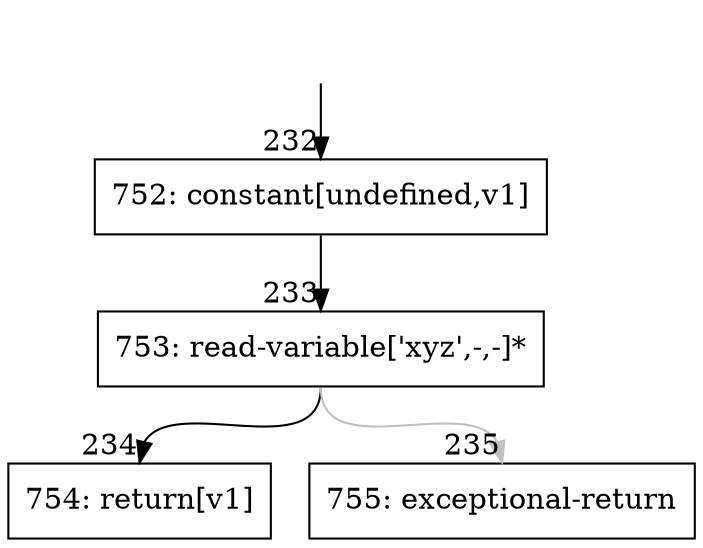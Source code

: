 digraph {
rankdir="TD"
BB_entry23[shape=none,label=""];
BB_entry23 -> BB232 [tailport=s, headport=n, headlabel="    232"]
BB232 [shape=record label="{752: constant[undefined,v1]}" ] 
BB232 -> BB233 [tailport=s, headport=n, headlabel="      233"]
BB233 [shape=record label="{753: read-variable['xyz',-,-]*}" ] 
BB233 -> BB234 [tailport=s, headport=n, headlabel="      234"]
BB233 -> BB235 [tailport=s, headport=n, color=gray, headlabel="      235"]
BB234 [shape=record label="{754: return[v1]}" ] 
BB235 [shape=record label="{755: exceptional-return}" ] 
//#$~ 199
}
